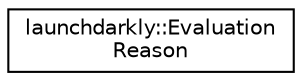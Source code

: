 digraph "Graphical Class Hierarchy"
{
 // LATEX_PDF_SIZE
  edge [fontname="Helvetica",fontsize="10",labelfontname="Helvetica",labelfontsize="10"];
  node [fontname="Helvetica",fontsize="10",shape=record];
  rankdir="LR";
  Node0 [label="launchdarkly::Evaluation\lReason",height=0.2,width=0.4,color="black", fillcolor="white", style="filled",URL="$classlaunchdarkly_1_1EvaluationReason.html",tooltip=" "];
}
